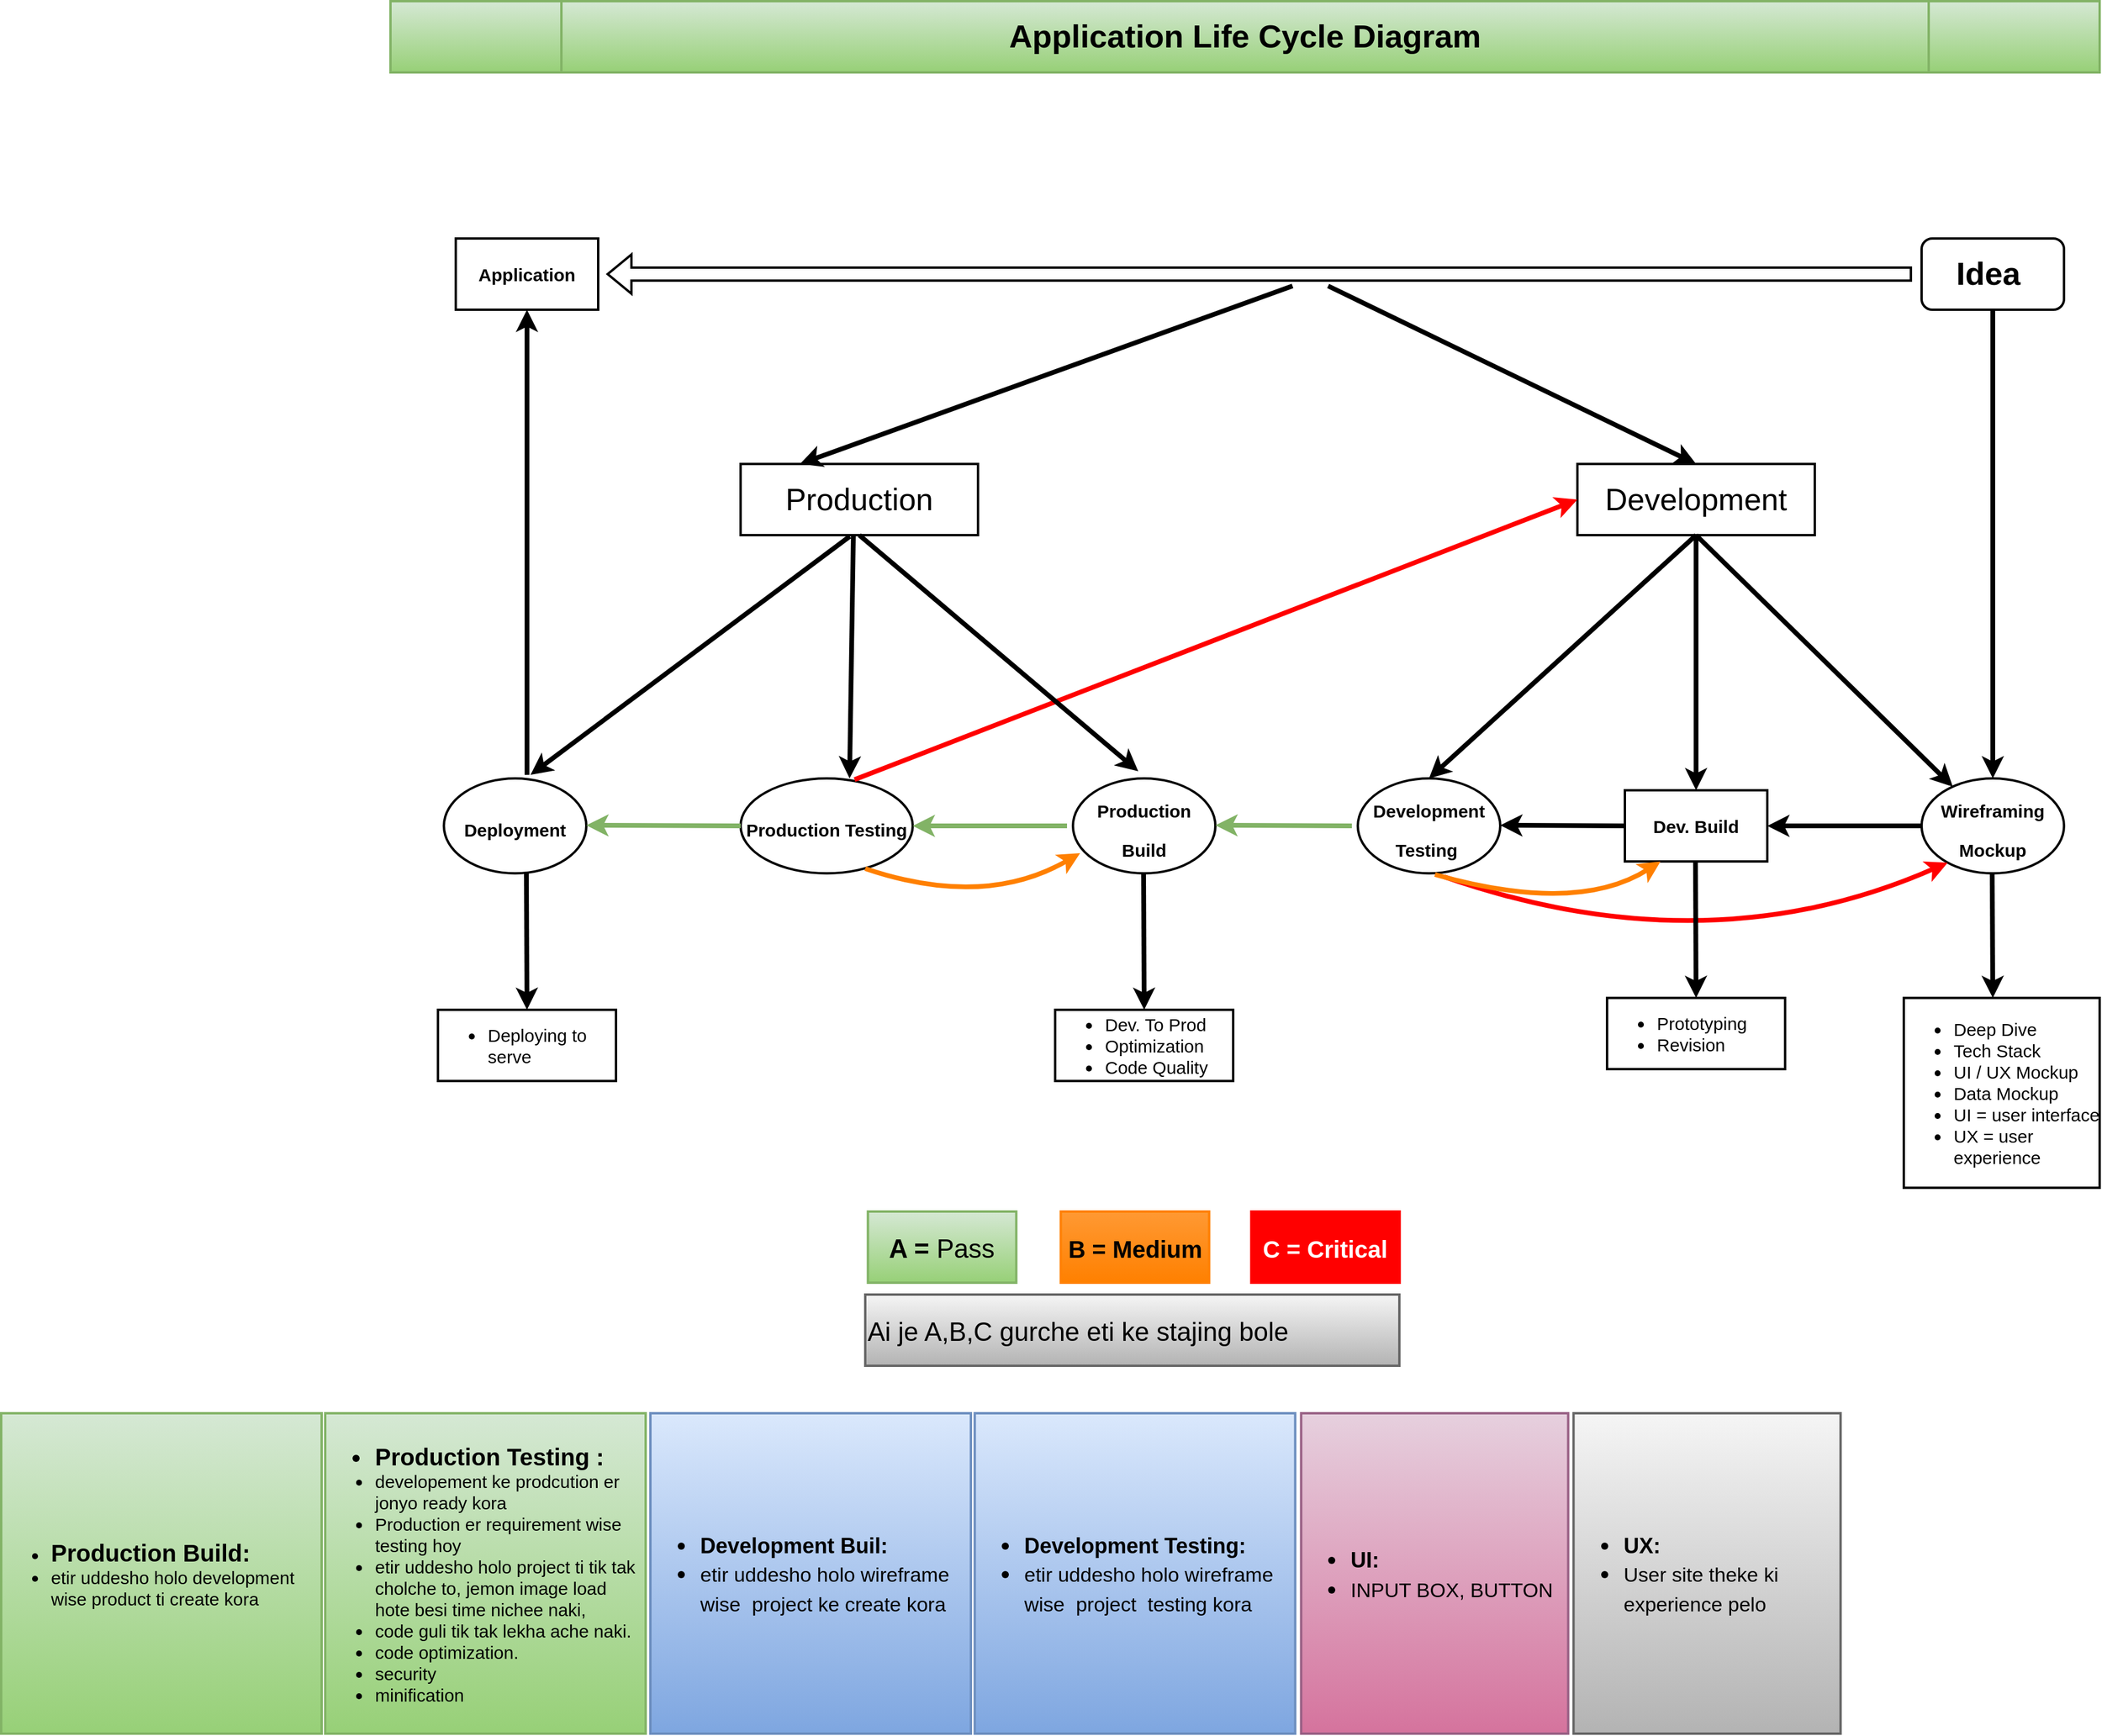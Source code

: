 <mxfile version="15.6.2" type="github" pages="3">
  <diagram id="QyyloWuUuczWYXhQfjAA" name="Page-3">
    <mxGraphModel dx="2634" dy="393" grid="1" gridSize="10" guides="1" tooltips="1" connect="1" arrows="1" fold="1" page="1" pageScale="1" pageWidth="850" pageHeight="1100" math="0" shadow="0">
      <root>
        <mxCell id="Z68wc-MWNhTlL6lFLuZK-0" />
        <mxCell id="Z68wc-MWNhTlL6lFLuZK-1" parent="Z68wc-MWNhTlL6lFLuZK-0" />
        <mxCell id="kr9_iDYJ5C5E8U4kxon4-0" value="&lt;font style=&quot;font-size: 27px&quot;&gt;&lt;b&gt;Application Life Cycle Diagram&lt;/b&gt;&lt;/font&gt;" style="shape=process;whiteSpace=wrap;html=1;backgroundOutline=1;fontSize=13;strokeWidth=2;align=center;fillColor=#d5e8d4;gradientColor=#97d077;strokeColor=#82b366;" vertex="1" parent="Z68wc-MWNhTlL6lFLuZK-1">
          <mxGeometry x="-600" y="20" width="1440" height="60" as="geometry" />
        </mxCell>
        <mxCell id="kr9_iDYJ5C5E8U4kxon4-1" value="&lt;font color=&quot;#000000&quot;&gt;&lt;b&gt;Idea&amp;nbsp;&lt;/b&gt;&lt;/font&gt;" style="rounded=1;whiteSpace=wrap;html=1;fontSize=27;fontColor=#FFFFFF;strokeWidth=2;align=center;" vertex="1" parent="Z68wc-MWNhTlL6lFLuZK-1">
          <mxGeometry x="690" y="220" width="120" height="60" as="geometry" />
        </mxCell>
        <mxCell id="kr9_iDYJ5C5E8U4kxon4-2" value="&lt;b&gt;&lt;font style=&quot;font-size: 15px&quot;&gt;Wireframing Mockup&lt;/font&gt;&lt;/b&gt;" style="ellipse;whiteSpace=wrap;html=1;fontSize=27;fontColor=#000000;strokeWidth=2;align=center;" vertex="1" parent="Z68wc-MWNhTlL6lFLuZK-1">
          <mxGeometry x="690" y="675" width="120" height="80" as="geometry" />
        </mxCell>
        <mxCell id="kr9_iDYJ5C5E8U4kxon4-3" value="&lt;b&gt;Dev. Build&lt;/b&gt;" style="rounded=0;whiteSpace=wrap;html=1;fontSize=15;fontColor=#000000;strokeWidth=2;align=center;" vertex="1" parent="Z68wc-MWNhTlL6lFLuZK-1">
          <mxGeometry x="440" y="685" width="120" height="60" as="geometry" />
        </mxCell>
        <mxCell id="kr9_iDYJ5C5E8U4kxon4-4" value="&lt;b&gt;&lt;font style=&quot;font-size: 15px&quot;&gt;Development&lt;br&gt;Testing&amp;nbsp;&lt;br&gt;&lt;/font&gt;&lt;/b&gt;" style="ellipse;whiteSpace=wrap;html=1;fontSize=27;fontColor=#000000;strokeWidth=2;align=center;" vertex="1" parent="Z68wc-MWNhTlL6lFLuZK-1">
          <mxGeometry x="215" y="675" width="120" height="80" as="geometry" />
        </mxCell>
        <mxCell id="kr9_iDYJ5C5E8U4kxon4-5" value="&lt;b&gt;&lt;font style=&quot;font-size: 15px&quot;&gt;Production Build&lt;/font&gt;&lt;/b&gt;" style="ellipse;whiteSpace=wrap;html=1;fontSize=27;fontColor=#000000;strokeWidth=2;align=center;" vertex="1" parent="Z68wc-MWNhTlL6lFLuZK-1">
          <mxGeometry x="-25" y="675" width="120" height="80" as="geometry" />
        </mxCell>
        <mxCell id="kr9_iDYJ5C5E8U4kxon4-6" value="&lt;b&gt;&lt;font style=&quot;font-size: 15px&quot;&gt;Production Testing&lt;/font&gt;&lt;/b&gt;" style="ellipse;whiteSpace=wrap;html=1;fontSize=27;fontColor=#000000;strokeWidth=2;align=center;" vertex="1" parent="Z68wc-MWNhTlL6lFLuZK-1">
          <mxGeometry x="-305" y="675" width="145" height="80" as="geometry" />
        </mxCell>
        <mxCell id="kr9_iDYJ5C5E8U4kxon4-7" value="&lt;b&gt;&lt;font style=&quot;font-size: 15px&quot;&gt;Deployment&lt;/font&gt;&lt;/b&gt;" style="ellipse;whiteSpace=wrap;html=1;fontSize=27;fontColor=#000000;strokeWidth=2;align=center;" vertex="1" parent="Z68wc-MWNhTlL6lFLuZK-1">
          <mxGeometry x="-555" y="675" width="120" height="80" as="geometry" />
        </mxCell>
        <mxCell id="kr9_iDYJ5C5E8U4kxon4-8" value="&lt;b&gt;Application&lt;/b&gt;" style="rounded=0;whiteSpace=wrap;html=1;fontSize=15;fontColor=#000000;strokeWidth=2;align=center;" vertex="1" parent="Z68wc-MWNhTlL6lFLuZK-1">
          <mxGeometry x="-545" y="220" width="120" height="60" as="geometry" />
        </mxCell>
        <mxCell id="kr9_iDYJ5C5E8U4kxon4-10" value="" style="shape=flexArrow;endArrow=classic;html=1;rounded=0;fontSize=15;fontColor=#000000;strokeWidth=2;" edge="1" parent="Z68wc-MWNhTlL6lFLuZK-1">
          <mxGeometry width="50" height="50" relative="1" as="geometry">
            <mxPoint x="682" y="250" as="sourcePoint" />
            <mxPoint x="-418" y="250" as="targetPoint" />
          </mxGeometry>
        </mxCell>
        <mxCell id="kr9_iDYJ5C5E8U4kxon4-11" value="" style="endArrow=classic;html=1;rounded=0;fontSize=16;fontColor=#000000;strokeWidth=4;exitX=0.5;exitY=1;exitDx=0;exitDy=0;entryX=0.5;entryY=0;entryDx=0;entryDy=0;" edge="1" parent="Z68wc-MWNhTlL6lFLuZK-1" source="kr9_iDYJ5C5E8U4kxon4-1" target="kr9_iDYJ5C5E8U4kxon4-2">
          <mxGeometry width="50" height="50" relative="1" as="geometry">
            <mxPoint x="740" y="480" as="sourcePoint" />
            <mxPoint x="750" y="660" as="targetPoint" />
          </mxGeometry>
        </mxCell>
        <mxCell id="kr9_iDYJ5C5E8U4kxon4-12" value="" style="endArrow=classic;html=1;rounded=0;fontSize=16;fontColor=#000000;strokeWidth=4;entryX=1;entryY=0.5;entryDx=0;entryDy=0;exitX=0;exitY=0.5;exitDx=0;exitDy=0;" edge="1" parent="Z68wc-MWNhTlL6lFLuZK-1" source="kr9_iDYJ5C5E8U4kxon4-2" target="kr9_iDYJ5C5E8U4kxon4-3">
          <mxGeometry width="50" height="50" relative="1" as="geometry">
            <mxPoint x="650" y="755" as="sourcePoint" />
            <mxPoint x="650" y="885" as="targetPoint" />
          </mxGeometry>
        </mxCell>
        <mxCell id="kr9_iDYJ5C5E8U4kxon4-13" value="" style="endArrow=classic;html=1;rounded=0;fontSize=16;fontColor=#000000;strokeWidth=4;entryX=1;entryY=0.5;entryDx=0;entryDy=0;" edge="1" parent="Z68wc-MWNhTlL6lFLuZK-1">
          <mxGeometry width="50" height="50" relative="1" as="geometry">
            <mxPoint x="440" y="715" as="sourcePoint" />
            <mxPoint x="335" y="714.5" as="targetPoint" />
          </mxGeometry>
        </mxCell>
        <mxCell id="kr9_iDYJ5C5E8U4kxon4-14" value="" style="endArrow=classic;html=1;rounded=0;fontSize=16;fontColor=#000000;strokeWidth=4;entryX=1;entryY=0.5;entryDx=0;entryDy=0;fillColor=#d5e8d4;gradientColor=#97d077;strokeColor=#82b366;" edge="1" parent="Z68wc-MWNhTlL6lFLuZK-1">
          <mxGeometry width="50" height="50" relative="1" as="geometry">
            <mxPoint x="210" y="715" as="sourcePoint" />
            <mxPoint x="95" y="714.5" as="targetPoint" />
          </mxGeometry>
        </mxCell>
        <mxCell id="kr9_iDYJ5C5E8U4kxon4-17" value="" style="endArrow=classic;html=1;rounded=0;fontSize=16;fontColor=#000000;strokeWidth=4;entryX=0.5;entryY=1;entryDx=0;entryDy=0;" edge="1" parent="Z68wc-MWNhTlL6lFLuZK-1" target="kr9_iDYJ5C5E8U4kxon4-8">
          <mxGeometry width="50" height="50" relative="1" as="geometry">
            <mxPoint x="-485" y="672" as="sourcePoint" />
            <mxPoint x="-440" y="510" as="targetPoint" />
          </mxGeometry>
        </mxCell>
        <mxCell id="kr9_iDYJ5C5E8U4kxon4-18" value="Development" style="rounded=0;whiteSpace=wrap;html=1;fontSize=26;fontColor=#000000;strokeWidth=2;align=center;" vertex="1" parent="Z68wc-MWNhTlL6lFLuZK-1">
          <mxGeometry x="400" y="410" width="200" height="60" as="geometry" />
        </mxCell>
        <mxCell id="kr9_iDYJ5C5E8U4kxon4-19" value="" style="endArrow=classic;html=1;rounded=0;fontSize=16;fontColor=#000000;strokeWidth=4;entryX=0.5;entryY=0;entryDx=0;entryDy=0;exitX=0.5;exitY=1;exitDx=0;exitDy=0;" edge="1" parent="Z68wc-MWNhTlL6lFLuZK-1" source="kr9_iDYJ5C5E8U4kxon4-18" target="kr9_iDYJ5C5E8U4kxon4-3">
          <mxGeometry width="50" height="50" relative="1" as="geometry">
            <mxPoint x="600" y="550" as="sourcePoint" />
            <mxPoint x="470" y="550" as="targetPoint" />
          </mxGeometry>
        </mxCell>
        <mxCell id="kr9_iDYJ5C5E8U4kxon4-20" value="" style="endArrow=classic;html=1;rounded=0;fontSize=16;fontColor=#000000;strokeWidth=4;entryX=0.5;entryY=0;entryDx=0;entryDy=0;" edge="1" parent="Z68wc-MWNhTlL6lFLuZK-1" target="kr9_iDYJ5C5E8U4kxon4-4">
          <mxGeometry width="50" height="50" relative="1" as="geometry">
            <mxPoint x="500" y="470" as="sourcePoint" />
            <mxPoint x="400" y="685" as="targetPoint" />
          </mxGeometry>
        </mxCell>
        <mxCell id="kr9_iDYJ5C5E8U4kxon4-21" value="" style="endArrow=classic;html=1;rounded=0;fontSize=16;fontColor=#000000;strokeWidth=4;exitX=0.5;exitY=1;exitDx=0;exitDy=0;" edge="1" parent="Z68wc-MWNhTlL6lFLuZK-1" source="kr9_iDYJ5C5E8U4kxon4-18" target="kr9_iDYJ5C5E8U4kxon4-2">
          <mxGeometry width="50" height="50" relative="1" as="geometry">
            <mxPoint x="600" y="470" as="sourcePoint" />
            <mxPoint x="600" y="685" as="targetPoint" />
          </mxGeometry>
        </mxCell>
        <mxCell id="kr9_iDYJ5C5E8U4kxon4-22" value="" style="endArrow=classic;html=1;rounded=0;fontSize=16;fontColor=#000000;strokeWidth=4;exitX=0.5;exitY=1;exitDx=0;exitDy=0;entryX=0.5;entryY=0;entryDx=0;entryDy=0;" edge="1" parent="Z68wc-MWNhTlL6lFLuZK-1" target="kr9_iDYJ5C5E8U4kxon4-18">
          <mxGeometry width="50" height="50" relative="1" as="geometry">
            <mxPoint x="190" y="260" as="sourcePoint" />
            <mxPoint x="317.326" y="467.966" as="targetPoint" />
          </mxGeometry>
        </mxCell>
        <mxCell id="kr9_iDYJ5C5E8U4kxon4-23" value="" style="curved=1;endArrow=classic;html=1;rounded=0;fontSize=26;fontColor=#000000;strokeWidth=4;entryX=0.183;entryY=0.95;entryDx=0;entryDy=0;entryPerimeter=0;exitX=0.608;exitY=1.038;exitDx=0;exitDy=0;fillColor=#f8cecc;gradientColor=#ea6b66;strokeColor=#FF0000;exitPerimeter=0;" edge="1" parent="Z68wc-MWNhTlL6lFLuZK-1" source="kr9_iDYJ5C5E8U4kxon4-4">
          <mxGeometry width="50" height="50" relative="1" as="geometry">
            <mxPoint x="275" y="750" as="sourcePoint" />
            <mxPoint x="711.96" y="746" as="targetPoint" />
            <Array as="points">
              <mxPoint x="510" y="835" />
            </Array>
          </mxGeometry>
        </mxCell>
        <mxCell id="kr9_iDYJ5C5E8U4kxon4-24" value="" style="endArrow=classic;html=1;rounded=0;fontSize=16;fontColor=#000000;strokeWidth=4;exitX=0.5;exitY=1;exitDx=0;exitDy=0;" edge="1" parent="Z68wc-MWNhTlL6lFLuZK-1">
          <mxGeometry width="50" height="50" relative="1" as="geometry">
            <mxPoint x="499.5" y="745" as="sourcePoint" />
            <mxPoint x="500" y="860" as="targetPoint" />
          </mxGeometry>
        </mxCell>
        <mxCell id="kr9_iDYJ5C5E8U4kxon4-25" value="&lt;ul&gt;&lt;li&gt;Prototyping&lt;/li&gt;&lt;li&gt;Revision&lt;/li&gt;&lt;/ul&gt;" style="rounded=0;whiteSpace=wrap;html=1;fontSize=15;fontColor=#000000;strokeWidth=2;align=left;" vertex="1" parent="Z68wc-MWNhTlL6lFLuZK-1">
          <mxGeometry x="425" y="860" width="150" height="60" as="geometry" />
        </mxCell>
        <mxCell id="kr9_iDYJ5C5E8U4kxon4-27" value="" style="curved=1;endArrow=classic;html=1;rounded=0;fontSize=26;fontColor=#000000;strokeWidth=4;entryX=0.25;entryY=1;entryDx=0;entryDy=0;strokeColor=#FF8000;" edge="1" parent="Z68wc-MWNhTlL6lFLuZK-1" target="kr9_iDYJ5C5E8U4kxon4-3">
          <mxGeometry width="50" height="50" relative="1" as="geometry">
            <mxPoint x="280" y="756" as="sourcePoint" />
            <mxPoint x="490" y="750" as="targetPoint" />
            <Array as="points">
              <mxPoint x="400" y="790" />
            </Array>
          </mxGeometry>
        </mxCell>
        <mxCell id="kr9_iDYJ5C5E8U4kxon4-28" value="&lt;font style=&quot;font-size: 22px&quot;&gt;&lt;b&gt;A = &lt;/b&gt;Pass&lt;/font&gt;" style="rounded=0;whiteSpace=wrap;html=1;fontSize=26;strokeWidth=2;align=center;fillColor=#d5e8d4;gradientColor=#97d077;strokeColor=#82b366;" vertex="1" parent="Z68wc-MWNhTlL6lFLuZK-1">
          <mxGeometry x="-197.75" y="1040" width="125" height="60" as="geometry" />
        </mxCell>
        <mxCell id="kr9_iDYJ5C5E8U4kxon4-29" value="&lt;font size=&quot;1&quot;&gt;&lt;b style=&quot;font-size: 20px&quot;&gt;B = Medium&lt;/b&gt;&lt;/font&gt;" style="rounded=0;whiteSpace=wrap;html=1;fontSize=26;strokeWidth=2;align=center;fillColor=#FF9933;strokeColor=#FF8000;gradientColor=#FF8000;" vertex="1" parent="Z68wc-MWNhTlL6lFLuZK-1">
          <mxGeometry x="-35.25" y="1040" width="125" height="60" as="geometry" />
        </mxCell>
        <mxCell id="kr9_iDYJ5C5E8U4kxon4-31" value="&lt;font size=&quot;1&quot; color=&quot;#ffffff&quot;&gt;&lt;b style=&quot;font-size: 20px&quot;&gt;C = Critical&lt;/b&gt;&lt;/font&gt;" style="rounded=0;whiteSpace=wrap;html=1;fontSize=26;strokeWidth=2;align=center;fillColor=#FF0000;strokeColor=#FF0000;gradientColor=#FF0000;" vertex="1" parent="Z68wc-MWNhTlL6lFLuZK-1">
          <mxGeometry x="125.25" y="1040" width="125" height="60" as="geometry" />
        </mxCell>
        <mxCell id="kr9_iDYJ5C5E8U4kxon4-32" value="" style="endArrow=classic;html=1;rounded=0;fontSize=16;fontColor=#000000;strokeWidth=4;exitX=0.5;exitY=1;exitDx=0;exitDy=0;" edge="1" parent="Z68wc-MWNhTlL6lFLuZK-1">
          <mxGeometry width="50" height="50" relative="1" as="geometry">
            <mxPoint x="34.5" y="755" as="sourcePoint" />
            <mxPoint x="35" y="870" as="targetPoint" />
          </mxGeometry>
        </mxCell>
        <mxCell id="kr9_iDYJ5C5E8U4kxon4-33" value="&lt;ul&gt;&lt;li&gt;Dev. To Prod&lt;/li&gt;&lt;li&gt;Optimization&lt;/li&gt;&lt;li&gt;Code Quality&lt;/li&gt;&lt;/ul&gt;" style="rounded=0;whiteSpace=wrap;html=1;fontSize=15;fontColor=#000000;strokeWidth=2;align=left;" vertex="1" parent="Z68wc-MWNhTlL6lFLuZK-1">
          <mxGeometry x="-40" y="870" width="150" height="60" as="geometry" />
        </mxCell>
        <mxCell id="kr9_iDYJ5C5E8U4kxon4-34" value="" style="endArrow=classic;html=1;rounded=0;fontSize=16;fontColor=#000000;strokeWidth=4;fillColor=#d5e8d4;gradientColor=#97d077;strokeColor=#82b366;" edge="1" parent="Z68wc-MWNhTlL6lFLuZK-1">
          <mxGeometry width="50" height="50" relative="1" as="geometry">
            <mxPoint x="-30" y="715" as="sourcePoint" />
            <mxPoint x="-160" y="715" as="targetPoint" />
          </mxGeometry>
        </mxCell>
        <mxCell id="kr9_iDYJ5C5E8U4kxon4-35" value="" style="endArrow=classic;html=1;rounded=0;fontSize=20;fontColor=#FFFFFF;strokeColor=#FF0000;strokeWidth=4;entryX=0;entryY=0.5;entryDx=0;entryDy=0;exitX=0.662;exitY=0.013;exitDx=0;exitDy=0;exitPerimeter=0;" edge="1" parent="Z68wc-MWNhTlL6lFLuZK-1" source="kr9_iDYJ5C5E8U4kxon4-6" target="kr9_iDYJ5C5E8U4kxon4-18">
          <mxGeometry width="50" height="50" relative="1" as="geometry">
            <mxPoint x="-210" y="670" as="sourcePoint" />
            <mxPoint x="-170" y="625" as="targetPoint" />
          </mxGeometry>
        </mxCell>
        <mxCell id="kr9_iDYJ5C5E8U4kxon4-36" value="" style="curved=1;endArrow=classic;html=1;rounded=0;fontSize=26;fontColor=#000000;strokeWidth=4;entryX=0.05;entryY=0.788;entryDx=0;entryDy=0;strokeColor=#FF8000;entryPerimeter=0;" edge="1" parent="Z68wc-MWNhTlL6lFLuZK-1" target="kr9_iDYJ5C5E8U4kxon4-5">
          <mxGeometry width="50" height="50" relative="1" as="geometry">
            <mxPoint x="-200" y="751" as="sourcePoint" />
            <mxPoint x="-30" y="740" as="targetPoint" />
            <Array as="points">
              <mxPoint x="-100" y="785" />
            </Array>
          </mxGeometry>
        </mxCell>
        <mxCell id="kr9_iDYJ5C5E8U4kxon4-37" value="&lt;ul&gt;&lt;li&gt;Deep Dive&lt;/li&gt;&lt;li&gt;Tech Stack&lt;/li&gt;&lt;li&gt;UI / UX Mockup&lt;/li&gt;&lt;li&gt;Data Mockup&lt;/li&gt;&lt;li&gt;UI = user interface&lt;/li&gt;&lt;li&gt;UX = user experience&lt;/li&gt;&lt;/ul&gt;" style="rounded=0;whiteSpace=wrap;html=1;fontSize=15;fontColor=#000000;strokeWidth=2;align=left;" vertex="1" parent="Z68wc-MWNhTlL6lFLuZK-1">
          <mxGeometry x="675" y="860" width="165" height="160" as="geometry" />
        </mxCell>
        <mxCell id="kr9_iDYJ5C5E8U4kxon4-38" value="" style="endArrow=classic;html=1;rounded=0;fontSize=16;fontColor=#000000;strokeWidth=4;exitX=0.5;exitY=1;exitDx=0;exitDy=0;" edge="1" parent="Z68wc-MWNhTlL6lFLuZK-1">
          <mxGeometry width="50" height="50" relative="1" as="geometry">
            <mxPoint x="749.5" y="755" as="sourcePoint" />
            <mxPoint x="750" y="860" as="targetPoint" />
          </mxGeometry>
        </mxCell>
        <mxCell id="kr9_iDYJ5C5E8U4kxon4-39" value="&lt;ul&gt;&lt;li&gt;&lt;font size=&quot;1&quot;&gt;&lt;b style=&quot;font-size: 18px&quot;&gt;Development Testing:&amp;nbsp;&lt;/b&gt;&lt;/font&gt;&lt;/li&gt;&lt;li&gt;&lt;font style=&quot;font-size: 17px&quot;&gt;etir uddesho holo wireframe wise&amp;nbsp; project&amp;nbsp; testing kora&lt;/font&gt;&lt;/li&gt;&lt;/ul&gt;" style="rounded=0;whiteSpace=wrap;html=1;fontSize=20;strokeWidth=2;align=left;fillColor=#dae8fc;gradientColor=#7ea6e0;strokeColor=#6c8ebf;" vertex="1" parent="Z68wc-MWNhTlL6lFLuZK-1">
          <mxGeometry x="-107.75" y="1210" width="270" height="270" as="geometry" />
        </mxCell>
        <mxCell id="kr9_iDYJ5C5E8U4kxon4-40" value="Production" style="rounded=0;whiteSpace=wrap;html=1;fontSize=26;fontColor=#000000;strokeWidth=2;align=center;" vertex="1" parent="Z68wc-MWNhTlL6lFLuZK-1">
          <mxGeometry x="-305" y="410" width="200" height="60" as="geometry" />
        </mxCell>
        <mxCell id="kr9_iDYJ5C5E8U4kxon4-41" value="&lt;ul&gt;&lt;li&gt;&lt;b&gt;&lt;font style=&quot;font-size: 20px&quot;&gt;Production Testing :&lt;/font&gt;&lt;/b&gt;&lt;/li&gt;&lt;li style=&quot;font-size: 15px&quot;&gt;developement ke prodcution er jonyo ready kora&lt;/li&gt;&lt;li style=&quot;font-size: 15px&quot;&gt;Production er requirement wise testing hoy&lt;/li&gt;&lt;li style=&quot;font-size: 15px&quot;&gt;&lt;font style=&quot;font-size: 15px&quot;&gt;etir uddesho holo project ti tik tak cholche to, jemon image load hote besi time nichee naki,&amp;nbsp;&lt;/font&gt;&lt;/li&gt;&lt;li style=&quot;font-size: 15px&quot;&gt;&lt;font style=&quot;font-size: 15px&quot;&gt;code guli tik tak lekha ache naki.&lt;/font&gt;&lt;/li&gt;&lt;li style=&quot;font-size: 15px&quot;&gt;&lt;font style=&quot;font-size: 15px&quot;&gt;code optimization.&lt;/font&gt;&lt;/li&gt;&lt;li style=&quot;font-size: 15px&quot;&gt;&lt;font style=&quot;font-size: 15px&quot;&gt;security&lt;/font&gt;&lt;/li&gt;&lt;li style=&quot;font-size: 15px&quot;&gt;&lt;font style=&quot;font-size: 15px&quot;&gt;minification&lt;/font&gt;&lt;/li&gt;&lt;/ul&gt;" style="rounded=0;whiteSpace=wrap;html=1;fontSize=20;strokeWidth=2;align=left;fillColor=#d5e8d4;gradientColor=#97d077;strokeColor=#82b366;" vertex="1" parent="Z68wc-MWNhTlL6lFLuZK-1">
          <mxGeometry x="-655" y="1210" width="270" height="270" as="geometry" />
        </mxCell>
        <mxCell id="kr9_iDYJ5C5E8U4kxon4-42" value="" style="endArrow=classic;html=1;rounded=0;fontSize=16;fontColor=#000000;strokeWidth=4;entryX=1;entryY=0.5;entryDx=0;entryDy=0;fillColor=#d5e8d4;gradientColor=#97d077;strokeColor=#82b366;exitX=0;exitY=0.5;exitDx=0;exitDy=0;" edge="1" parent="Z68wc-MWNhTlL6lFLuZK-1" source="kr9_iDYJ5C5E8U4kxon4-6">
          <mxGeometry width="50" height="50" relative="1" as="geometry">
            <mxPoint x="-310" y="715" as="sourcePoint" />
            <mxPoint x="-435" y="714.5" as="targetPoint" />
          </mxGeometry>
        </mxCell>
        <mxCell id="kr9_iDYJ5C5E8U4kxon4-44" value="&lt;ul&gt;&lt;li&gt;&lt;font size=&quot;1&quot;&gt;&lt;b style=&quot;font-size: 18px&quot;&gt;UI:&amp;nbsp;&lt;/b&gt;&lt;/font&gt;&lt;/li&gt;&lt;li&gt;&lt;font style=&quot;font-size: 17px&quot;&gt;INPUT BOX, BUTTON&lt;/font&gt;&lt;/li&gt;&lt;/ul&gt;" style="rounded=0;whiteSpace=wrap;html=1;fontSize=20;strokeWidth=2;align=left;fillColor=#e6d0de;gradientColor=#d5739d;strokeColor=#996185;" vertex="1" parent="Z68wc-MWNhTlL6lFLuZK-1">
          <mxGeometry x="167.25" y="1210" width="225" height="270" as="geometry" />
        </mxCell>
        <mxCell id="kr9_iDYJ5C5E8U4kxon4-45" value="&lt;ul&gt;&lt;li&gt;&lt;font size=&quot;1&quot;&gt;&lt;b style=&quot;font-size: 18px&quot;&gt;UX:&amp;nbsp;&lt;/b&gt;&lt;/font&gt;&lt;/li&gt;&lt;li&gt;&lt;font style=&quot;font-size: 17px&quot;&gt;User site theke ki experience pelo&lt;/font&gt;&lt;/li&gt;&lt;/ul&gt;" style="rounded=0;whiteSpace=wrap;html=1;fontSize=20;strokeWidth=2;align=left;fillColor=#f5f5f5;gradientColor=#b3b3b3;strokeColor=#666666;" vertex="1" parent="Z68wc-MWNhTlL6lFLuZK-1">
          <mxGeometry x="396.75" y="1210" width="225" height="270" as="geometry" />
        </mxCell>
        <mxCell id="kr9_iDYJ5C5E8U4kxon4-46" value="" style="endArrow=classic;html=1;rounded=0;fontSize=16;fontColor=#000000;strokeWidth=4;entryX=0.25;entryY=0;entryDx=0;entryDy=0;" edge="1" parent="Z68wc-MWNhTlL6lFLuZK-1" target="kr9_iDYJ5C5E8U4kxon4-40">
          <mxGeometry width="50" height="50" relative="1" as="geometry">
            <mxPoint x="160" y="260" as="sourcePoint" />
            <mxPoint x="170" y="440" as="targetPoint" />
          </mxGeometry>
        </mxCell>
        <mxCell id="kr9_iDYJ5C5E8U4kxon4-47" value="" style="endArrow=classic;html=1;rounded=0;fontSize=16;fontColor=#000000;strokeWidth=4;entryX=0.608;entryY=-0.037;entryDx=0;entryDy=0;exitX=0.46;exitY=1.017;exitDx=0;exitDy=0;entryPerimeter=0;exitPerimeter=0;" edge="1" parent="Z68wc-MWNhTlL6lFLuZK-1" source="kr9_iDYJ5C5E8U4kxon4-40" target="kr9_iDYJ5C5E8U4kxon4-7">
          <mxGeometry width="50" height="50" relative="1" as="geometry">
            <mxPoint x="-285" y="470" as="sourcePoint" />
            <mxPoint x="-410" y="675" as="targetPoint" />
          </mxGeometry>
        </mxCell>
        <mxCell id="kr9_iDYJ5C5E8U4kxon4-48" value="" style="endArrow=classic;html=1;rounded=0;fontSize=16;fontColor=#000000;strokeWidth=4;exitX=0.5;exitY=1;exitDx=0;exitDy=0;" edge="1" parent="Z68wc-MWNhTlL6lFLuZK-1" source="kr9_iDYJ5C5E8U4kxon4-40">
          <mxGeometry width="50" height="50" relative="1" as="geometry">
            <mxPoint x="-88.96" y="470" as="sourcePoint" />
            <mxPoint x="30" y="669" as="targetPoint" />
          </mxGeometry>
        </mxCell>
        <mxCell id="kr9_iDYJ5C5E8U4kxon4-49" value="" style="endArrow=classic;html=1;rounded=0;fontSize=16;fontColor=#000000;strokeWidth=4;exitX=0.5;exitY=1;exitDx=0;exitDy=0;entryX=0.633;entryY=0;entryDx=0;entryDy=0;entryPerimeter=0;" edge="1" parent="Z68wc-MWNhTlL6lFLuZK-1" target="kr9_iDYJ5C5E8U4kxon4-6">
          <mxGeometry width="50" height="50" relative="1" as="geometry">
            <mxPoint x="-210" y="470" as="sourcePoint" />
            <mxPoint x="-230" y="670" as="targetPoint" />
          </mxGeometry>
        </mxCell>
        <mxCell id="kr9_iDYJ5C5E8U4kxon4-50" value="" style="endArrow=classic;html=1;rounded=0;fontSize=16;fontColor=#000000;strokeWidth=4;exitX=0.5;exitY=1;exitDx=0;exitDy=0;" edge="1" parent="Z68wc-MWNhTlL6lFLuZK-1">
          <mxGeometry width="50" height="50" relative="1" as="geometry">
            <mxPoint x="-485.5" y="755" as="sourcePoint" />
            <mxPoint x="-485" y="870" as="targetPoint" />
          </mxGeometry>
        </mxCell>
        <mxCell id="kr9_iDYJ5C5E8U4kxon4-51" value="&lt;ul&gt;&lt;li&gt;Deploying to serve&lt;br&gt;&lt;/li&gt;&lt;/ul&gt;" style="rounded=0;whiteSpace=wrap;html=1;fontSize=15;fontColor=#000000;strokeWidth=2;align=left;" vertex="1" parent="Z68wc-MWNhTlL6lFLuZK-1">
          <mxGeometry x="-560" y="870" width="150" height="60" as="geometry" />
        </mxCell>
        <mxCell id="kr9_iDYJ5C5E8U4kxon4-52" value="&lt;font style=&quot;font-size: 22px&quot;&gt;Ai je A,B,C gurche eti ke stajing bole&lt;/font&gt;" style="rounded=0;whiteSpace=wrap;html=1;fontSize=26;strokeColor=#666666;strokeWidth=2;fillColor=#f5f5f5;gradientColor=#b3b3b3;align=left;" vertex="1" parent="Z68wc-MWNhTlL6lFLuZK-1">
          <mxGeometry x="-200" y="1110" width="450" height="60" as="geometry" />
        </mxCell>
        <mxCell id="kr9_iDYJ5C5E8U4kxon4-53" value="&lt;ul&gt;&lt;li&gt;&lt;font size=&quot;1&quot;&gt;&lt;b style=&quot;font-size: 18px&quot;&gt;Development Buil:&amp;nbsp;&lt;/b&gt;&lt;/font&gt;&lt;/li&gt;&lt;li&gt;&lt;font style=&quot;font-size: 17px&quot;&gt;etir uddesho holo wireframe wise&amp;nbsp; project ke create kora&amp;nbsp;&lt;/font&gt;&lt;/li&gt;&lt;/ul&gt;" style="rounded=0;whiteSpace=wrap;html=1;fontSize=20;strokeWidth=2;align=left;fillColor=#dae8fc;gradientColor=#7ea6e0;strokeColor=#6c8ebf;" vertex="1" parent="Z68wc-MWNhTlL6lFLuZK-1">
          <mxGeometry x="-381" y="1210" width="270" height="270" as="geometry" />
        </mxCell>
        <mxCell id="kr9_iDYJ5C5E8U4kxon4-54" value="&lt;ul style=&quot;font-size: 15px&quot;&gt;&lt;li&gt;&lt;b&gt;&lt;font style=&quot;font-size: 20px&quot;&gt;Production Build:&lt;/font&gt;&lt;/b&gt;&lt;/li&gt;&lt;li&gt;etir uddesho holo development wise product ti create kora&lt;/li&gt;&lt;/ul&gt;" style="rounded=0;whiteSpace=wrap;html=1;fontSize=20;strokeWidth=2;align=left;fillColor=#d5e8d4;gradientColor=#97d077;strokeColor=#82b366;" vertex="1" parent="Z68wc-MWNhTlL6lFLuZK-1">
          <mxGeometry x="-928" y="1210" width="270" height="270" as="geometry" />
        </mxCell>
      </root>
    </mxGraphModel>
  </diagram>
  <diagram id="wUXuVK7lzeDzBUgEKoNh" name="Page-2">
    <mxGraphModel dx="934" dy="393" grid="1" gridSize="10" guides="1" tooltips="1" connect="1" arrows="1" fold="1" page="1" pageScale="1" pageWidth="850" pageHeight="1100" math="0" shadow="0">
      <root>
        <mxCell id="37hczFDKBGqgZMmw7hRU-0" />
        <mxCell id="37hczFDKBGqgZMmw7hRU-1" parent="37hczFDKBGqgZMmw7hRU-0" />
        <mxCell id="23XzPQEsiqmdK9bYlkSw-0" value="&lt;b&gt;A Part of Consume able any Product , Our Target is find out the data consume able to create a Ecommerce&amp;nbsp;Application&lt;/b&gt;" style="shape=process;whiteSpace=wrap;html=1;backgroundOutline=1;fontSize=17;strokeWidth=2;fillColor=#b0e3e6;strokeColor=#0e8088;" vertex="1" parent="37hczFDKBGqgZMmw7hRU-1">
          <mxGeometry x="10" y="10" width="1230" height="60" as="geometry" />
        </mxCell>
        <mxCell id="23XzPQEsiqmdK9bYlkSw-1" value="" style="verticalAlign=top;verticalLabelPosition=bottom;labelPosition=center;align=center;html=1;outlineConnect=0;fillColor=#fad7ac;strokeColor=#b46504;gradientDirection=north;strokeWidth=2;shape=mxgraph.networks.pc;fontSize=17;" vertex="1" parent="37hczFDKBGqgZMmw7hRU-1">
          <mxGeometry x="250" y="342" width="100" height="70" as="geometry" />
        </mxCell>
        <mxCell id="23XzPQEsiqmdK9bYlkSw-2" value="" style="verticalAlign=top;verticalLabelPosition=bottom;labelPosition=center;align=center;html=1;outlineConnect=0;fillColor=#b1ddf0;strokeColor=#10739e;gradientDirection=north;strokeWidth=2;shape=mxgraph.networks.pc;fontSize=17;" vertex="1" parent="37hczFDKBGqgZMmw7hRU-1">
          <mxGeometry x="520" y="342" width="100" height="70" as="geometry" />
        </mxCell>
        <mxCell id="23XzPQEsiqmdK9bYlkSw-3" value="" style="verticalLabelPosition=bottom;verticalAlign=top;html=1;shadow=0;dashed=0;strokeWidth=1;shape=mxgraph.android.phone2;strokeColor=#0e8088;fontSize=17;fillColor=#b0e3e6;" vertex="1" parent="37hczFDKBGqgZMmw7hRU-1">
          <mxGeometry x="250" y="521" width="90" height="140" as="geometry" />
        </mxCell>
        <mxCell id="23XzPQEsiqmdK9bYlkSw-4" value="" style="verticalLabelPosition=bottom;verticalAlign=top;html=1;shadow=0;dashed=0;strokeWidth=1;shape=mxgraph.android.phone2;strokeColor=#ae4132;fontSize=17;fillColor=#fad9d5;" vertex="1" parent="37hczFDKBGqgZMmw7hRU-1">
          <mxGeometry x="530" y="521" width="90" height="140" as="geometry" />
        </mxCell>
        <mxCell id="23XzPQEsiqmdK9bYlkSw-5" value="" style="verticalLabelPosition=bottom;verticalAlign=top;html=1;shadow=0;dashed=0;strokeWidth=1;shape=mxgraph.android.phone2;strokeColor=#56517e;fontSize=17;fillColor=#d0cee2;" vertex="1" parent="37hczFDKBGqgZMmw7hRU-1">
          <mxGeometry x="390" y="643" width="90" height="140" as="geometry" />
        </mxCell>
        <mxCell id="23XzPQEsiqmdK9bYlkSw-6" value="&lt;font style=&quot;font-size: 13px&quot;&gt;&lt;b&gt;Desktop Application&lt;/b&gt;&lt;/font&gt;" style="whiteSpace=wrap;html=1;fontSize=17;strokeWidth=2;strokeColor=none;" vertex="1" parent="37hczFDKBGqgZMmw7hRU-1">
          <mxGeometry x="240" y="270" width="140" height="60" as="geometry" />
        </mxCell>
        <mxCell id="23XzPQEsiqmdK9bYlkSw-7" value="&lt;font style=&quot;font-size: 13px&quot;&gt;&lt;b&gt;Web Application&lt;/b&gt;&lt;/font&gt;" style="whiteSpace=wrap;html=1;fontSize=17;strokeWidth=2;strokeColor=none;" vertex="1" parent="37hczFDKBGqgZMmw7hRU-1">
          <mxGeometry x="505" y="270" width="140" height="60" as="geometry" />
        </mxCell>
        <mxCell id="23XzPQEsiqmdK9bYlkSw-8" value="&lt;font style=&quot;font-size: 13px&quot;&gt;&lt;b&gt;Android Application&lt;/b&gt;&lt;/font&gt;" style="whiteSpace=wrap;html=1;fontSize=17;strokeWidth=2;strokeColor=none;" vertex="1" parent="37hczFDKBGqgZMmw7hRU-1">
          <mxGeometry x="230" y="440" width="140" height="60" as="geometry" />
        </mxCell>
        <mxCell id="23XzPQEsiqmdK9bYlkSw-9" value="&lt;font style=&quot;font-size: 13px&quot;&gt;&lt;b&gt;IOS Application&lt;/b&gt;&lt;/font&gt;" style="whiteSpace=wrap;html=1;fontSize=17;strokeWidth=2;strokeColor=none;" vertex="1" parent="37hczFDKBGqgZMmw7hRU-1">
          <mxGeometry x="510" y="440" width="140" height="60" as="geometry" />
        </mxCell>
        <mxCell id="23XzPQEsiqmdK9bYlkSw-10" value="&lt;span style=&quot;font-size: 13px&quot;&gt;&lt;b&gt;Mobile Browser Means Responsive&lt;/b&gt;&lt;/span&gt;" style="whiteSpace=wrap;html=1;fontSize=17;strokeWidth=2;strokeColor=none;" vertex="1" parent="37hczFDKBGqgZMmw7hRU-1">
          <mxGeometry x="370" y="560" width="140" height="60" as="geometry" />
        </mxCell>
        <mxCell id="23XzPQEsiqmdK9bYlkSw-13" style="edgeStyle=orthogonalEdgeStyle;rounded=0;orthogonalLoop=1;jettySize=auto;html=1;fontSize=14;strokeWidth=3;fillColor=#f8cecc;strokeColor=#b85450;" edge="1" parent="37hczFDKBGqgZMmw7hRU-1" source="23XzPQEsiqmdK9bYlkSw-11">
          <mxGeometry relative="1" as="geometry">
            <mxPoint x="440" y="980" as="targetPoint" />
          </mxGeometry>
        </mxCell>
        <mxCell id="23XzPQEsiqmdK9bYlkSw-11" value="&lt;ul style=&quot;font-size: 14px&quot;&gt;&lt;li&gt;&amp;nbsp;We choose our consume able platform is desktop , web, android, ios, mobile&amp;nbsp; browser means response for ecommerce project&lt;/li&gt;&lt;/ul&gt;" style="rounded=0;whiteSpace=wrap;html=1;fontSize=13;strokeWidth=2;align=left;fillColor=#dae8fc;gradientColor=#7ea6e0;strokeColor=#6c8ebf;" vertex="1" parent="37hczFDKBGqgZMmw7hRU-1">
          <mxGeometry x="295" y="820" width="290" height="90" as="geometry" />
        </mxCell>
        <mxCell id="23XzPQEsiqmdK9bYlkSw-14" value="&lt;ul&gt;&lt;li&gt;After decide our target&lt;/li&gt;&lt;li&gt;Now decide your preferable platform to make these type application&lt;br&gt;&lt;/li&gt;&lt;li&gt;Stack stand for choose the preferable platform for any project&lt;/li&gt;&lt;/ul&gt;" style="rounded=0;whiteSpace=wrap;html=1;fontSize=14;strokeWidth=2;align=left;fillColor=#d5e8d4;gradientColor=#97d077;strokeColor=#82b366;" vertex="1" parent="37hczFDKBGqgZMmw7hRU-1">
          <mxGeometry x="295" y="978" width="290" height="102" as="geometry" />
        </mxCell>
        <mxCell id="23XzPQEsiqmdK9bYlkSw-15" value="&amp;nbsp; &amp;nbsp; &lt;b&gt;Consume able is the Which platform based our project mane amader project kotai kotai applicable hobe&lt;/b&gt;&lt;br&gt;&lt;ol&gt;&lt;li&gt;Desktop Application With responsive or not&amp;nbsp;&lt;/li&gt;&lt;li&gt;Web Application&lt;/li&gt;&lt;li&gt;Mobile Application&lt;/li&gt;&lt;/ol&gt;&lt;div&gt;&lt;ul&gt;&lt;li&gt;If we want to create any blog then our consume able is Desktop&lt;/li&gt;&lt;li&gt;If we want to create any Ecommerce then our consume able is&amp;nbsp;&lt;/li&gt;&lt;li&gt;Desktop, Web Application &amp;amp; Mobile Application&lt;/li&gt;&lt;/ul&gt;&lt;br&gt;&lt;/div&gt;" style="rounded=0;whiteSpace=wrap;html=1;fontSize=14;strokeWidth=2;align=left;fillColor=#d5e8d4;strokeColor=#82b366;" vertex="1" parent="37hczFDKBGqgZMmw7hRU-1">
          <mxGeometry x="250" y="80" width="450" height="200" as="geometry" />
        </mxCell>
        <mxCell id="23XzPQEsiqmdK9bYlkSw-16" value="Charges For creating project Different platform" style="swimlane;fontSize=14;strokeWidth=2;align=left;fillColor=#f8cecc;strokeColor=#b85450;startSize=23;" vertex="1" parent="37hczFDKBGqgZMmw7hRU-1">
          <mxGeometry x="265" y="1140" width="350" height="250" as="geometry">
            <mxRectangle x="265" y="1140" width="350" height="23" as="alternateBounds" />
          </mxGeometry>
        </mxCell>
        <mxCell id="23XzPQEsiqmdK9bYlkSw-17" value="&lt;b&gt;Web Application&amp;nbsp; =&amp;gt;&lt;/b&gt; &lt;b&gt;20,000&lt;/b&gt;" style="text;html=1;align=center;verticalAlign=middle;resizable=0;points=[];autosize=1;strokeColor=none;fillColor=none;fontSize=14;" vertex="1" parent="23XzPQEsiqmdK9bYlkSw-16">
          <mxGeometry x="20" y="40" width="200" height="20" as="geometry" />
        </mxCell>
        <mxCell id="23XzPQEsiqmdK9bYlkSw-18" value="&lt;b&gt;IOS Application&amp;nbsp; =&amp;gt;&lt;/b&gt; &lt;b&gt;1,10,000&lt;/b&gt;" style="text;html=1;align=center;verticalAlign=middle;resizable=0;points=[];autosize=1;strokeColor=none;fillColor=none;fontSize=14;" vertex="1" parent="23XzPQEsiqmdK9bYlkSw-16">
          <mxGeometry x="20" y="70" width="200" height="20" as="geometry" />
        </mxCell>
        <mxCell id="23XzPQEsiqmdK9bYlkSw-19" value="&lt;b&gt;Android Application&amp;nbsp; =&amp;gt;&lt;/b&gt;&amp;nbsp;&lt;b&gt;60,000&lt;/b&gt;" style="text;html=1;align=center;verticalAlign=middle;resizable=0;points=[];autosize=1;strokeColor=none;fillColor=none;fontSize=14;" vertex="1" parent="23XzPQEsiqmdK9bYlkSw-16">
          <mxGeometry x="20" y="100" width="220" height="20" as="geometry" />
        </mxCell>
        <mxCell id="23XzPQEsiqmdK9bYlkSw-20" value="&lt;b&gt;Server Coast&amp;nbsp; =&amp;gt;&lt;/b&gt;&amp;nbsp;2&lt;b&gt;0,000&lt;/b&gt;" style="text;html=1;align=center;verticalAlign=middle;resizable=0;points=[];autosize=1;strokeColor=none;fillColor=none;fontSize=14;" vertex="1" parent="23XzPQEsiqmdK9bYlkSw-16">
          <mxGeometry x="45" y="130" width="170" height="20" as="geometry" />
        </mxCell>
        <mxCell id="23XzPQEsiqmdK9bYlkSw-23" value="&lt;b&gt;Company Coast&amp;nbsp; =&amp;gt;&lt;/b&gt;&amp;nbsp; &amp;nbsp;5&lt;b&gt;0,000&lt;/b&gt;" style="text;html=1;align=center;verticalAlign=middle;resizable=0;points=[];autosize=1;strokeColor=none;fillColor=none;fontSize=14;" vertex="1" parent="23XzPQEsiqmdK9bYlkSw-16">
          <mxGeometry x="30" y="160" width="200" height="20" as="geometry" />
        </mxCell>
        <mxCell id="23XzPQEsiqmdK9bYlkSw-24" value="&lt;b&gt;Total&amp;nbsp; =&amp;gt;&lt;/b&gt;&amp;nbsp; &amp;nbsp;2, 6&lt;b&gt;0,000&lt;/b&gt;" style="text;html=1;align=center;verticalAlign=middle;resizable=0;points=[];autosize=1;strokeColor=none;fillColor=none;fontSize=14;" vertex="1" parent="23XzPQEsiqmdK9bYlkSw-16">
          <mxGeometry x="50" y="190" width="140" height="20" as="geometry" />
        </mxCell>
        <mxCell id="23XzPQEsiqmdK9bYlkSw-32" value="&lt;b&gt;These amount is so large and make to long time&lt;/b&gt;" style="text;html=1;align=center;verticalAlign=middle;resizable=0;points=[];autosize=1;strokeColor=none;fillColor=none;fontSize=12;" vertex="1" parent="23XzPQEsiqmdK9bYlkSw-16">
          <mxGeometry x="15" y="220" width="290" height="20" as="geometry" />
        </mxCell>
        <mxCell id="23XzPQEsiqmdK9bYlkSw-25" value="&lt;div style=&quot;font-size: 13px;&quot;&gt;&lt;b style=&quot;font-size: 13px;&quot;&gt;Consumable Means Project kotai kotai applicable hobe&lt;/b&gt;&lt;/div&gt;" style="ellipse;whiteSpace=wrap;html=1;fontSize=13;strokeWidth=2;align=center;fillColor=#dae8fc;gradientColor=#7ea6e0;strokeColor=#6c8ebf;" vertex="1" parent="37hczFDKBGqgZMmw7hRU-1">
          <mxGeometry x="370" y="390" width="150" height="90" as="geometry" />
        </mxCell>
        <mxCell id="23XzPQEsiqmdK9bYlkSw-26" value="" style="endArrow=classic;html=1;rounded=0;fontSize=12;strokeWidth=1;" edge="1" parent="37hczFDKBGqgZMmw7hRU-1" target="23XzPQEsiqmdK9bYlkSw-25">
          <mxGeometry width="50" height="50" relative="1" as="geometry">
            <mxPoint x="350" y="380" as="sourcePoint" />
            <mxPoint x="400" y="330" as="targetPoint" />
          </mxGeometry>
        </mxCell>
        <mxCell id="23XzPQEsiqmdK9bYlkSw-27" value="" style="endArrow=classic;html=1;rounded=0;fontSize=12;strokeWidth=1;exitX=0;exitY=0.364;exitDx=0;exitDy=0;exitPerimeter=0;" edge="1" parent="37hczFDKBGqgZMmw7hRU-1" source="23XzPQEsiqmdK9bYlkSw-2" target="23XzPQEsiqmdK9bYlkSw-25">
          <mxGeometry width="50" height="50" relative="1" as="geometry">
            <mxPoint x="490" y="367.51" as="sourcePoint" />
            <mxPoint x="541.443" y="400.0" as="targetPoint" />
          </mxGeometry>
        </mxCell>
        <mxCell id="23XzPQEsiqmdK9bYlkSw-28" value="" style="endArrow=classic;html=1;rounded=0;fontSize=12;strokeWidth=1;" edge="1" parent="37hczFDKBGqgZMmw7hRU-1" target="23XzPQEsiqmdK9bYlkSw-25">
          <mxGeometry width="50" height="50" relative="1" as="geometry">
            <mxPoint x="333.56" y="521" as="sourcePoint" />
            <mxPoint x="385.003" y="553.49" as="targetPoint" />
          </mxGeometry>
        </mxCell>
        <mxCell id="23XzPQEsiqmdK9bYlkSw-29" value="" style="endArrow=classic;html=1;rounded=0;fontSize=12;strokeWidth=1;" edge="1" parent="37hczFDKBGqgZMmw7hRU-1" target="23XzPQEsiqmdK9bYlkSw-25">
          <mxGeometry width="50" height="50" relative="1" as="geometry">
            <mxPoint x="530" y="520" as="sourcePoint" />
            <mxPoint x="520.003" y="582.49" as="targetPoint" />
          </mxGeometry>
        </mxCell>
        <mxCell id="23XzPQEsiqmdK9bYlkSw-30" value="" style="endArrow=classic;html=1;rounded=0;fontSize=12;strokeWidth=1;entryX=0.5;entryY=1;entryDx=0;entryDy=0;" edge="1" parent="37hczFDKBGqgZMmw7hRU-1" target="23XzPQEsiqmdK9bYlkSw-25">
          <mxGeometry width="50" height="50" relative="1" as="geometry">
            <mxPoint x="440" y="640" as="sourcePoint" />
            <mxPoint x="441" y="500" as="targetPoint" />
          </mxGeometry>
        </mxCell>
        <mxCell id="23XzPQEsiqmdK9bYlkSw-31" value="&lt;b&gt;&lt;font style=&quot;font-size: 20px&quot;&gt;Now We create the project two type platform to reduce coast and time&lt;/font&gt;&lt;/b&gt;" style="shape=process;whiteSpace=wrap;html=1;backgroundOutline=1;fontSize=12;strokeWidth=2;align=center;fillColor=#e6d0de;gradientColor=#d5739d;strokeColor=#996185;" vertex="1" parent="37hczFDKBGqgZMmw7hRU-1">
          <mxGeometry x="40" y="1450" width="890" height="60" as="geometry" />
        </mxCell>
        <mxCell id="vULKzWvLirWww_7RFDkt-0" value="Backend" style="rhombus;whiteSpace=wrap;html=1;fontSize=20;strokeWidth=2;align=center;fillColor=#fff2cc;gradientColor=#ffd966;strokeColor=#d6b656;" vertex="1" parent="37hczFDKBGqgZMmw7hRU-1">
          <mxGeometry x="540" y="1695" width="125" height="120" as="geometry" />
        </mxCell>
        <mxCell id="vULKzWvLirWww_7RFDkt-1" value="Frontend" style="shape=parallelogram;perimeter=parallelogramPerimeter;whiteSpace=wrap;html=1;fixedSize=1;fontSize=20;strokeWidth=2;align=center;fillColor=#d5e8d4;gradientColor=#97d077;strokeColor=#82b366;" vertex="1" parent="37hczFDKBGqgZMmw7hRU-1">
          <mxGeometry x="150" y="1720" width="150" height="70" as="geometry" />
        </mxCell>
        <mxCell id="vULKzWvLirWww_7RFDkt-2" value="Nextjs, PWA" style="rounded=1;whiteSpace=wrap;html=1;fontSize=20;strokeWidth=2;align=center;fillColor=#dae8fc;gradientColor=#7ea6e0;strokeColor=#6c8ebf;" vertex="1" parent="37hczFDKBGqgZMmw7hRU-1">
          <mxGeometry x="165" y="1590" width="165" height="60" as="geometry" />
        </mxCell>
        <mxCell id="vULKzWvLirWww_7RFDkt-3" value="Nextjs, Flutter" style="rounded=1;whiteSpace=wrap;html=1;fontSize=20;strokeWidth=2;align=center;fillColor=#dae8fc;gradientColor=#7ea6e0;strokeColor=#6c8ebf;" vertex="1" parent="37hczFDKBGqgZMmw7hRU-1">
          <mxGeometry x="160" y="1860" width="165" height="60" as="geometry" />
        </mxCell>
        <mxCell id="vULKzWvLirWww_7RFDkt-4" value="Nodejs" style="rounded=1;whiteSpace=wrap;html=1;fontSize=20;strokeWidth=2;align=center;fillColor=#f8cecc;gradientColor=#ea6b66;strokeColor=#b85450;" vertex="1" parent="37hczFDKBGqgZMmw7hRU-1">
          <mxGeometry x="530" y="1570" width="165" height="60" as="geometry" />
        </mxCell>
        <mxCell id="vULKzWvLirWww_7RFDkt-5" value="" style="endArrow=classic;html=1;rounded=0;fontSize=20;strokeWidth=2;exitX=0.607;exitY=-0.057;exitDx=0;exitDy=0;exitPerimeter=0;fillColor=#f8cecc;gradientColor=#ea6b66;strokeColor=#b85450;" edge="1" parent="37hczFDKBGqgZMmw7hRU-1" source="vULKzWvLirWww_7RFDkt-1">
          <mxGeometry width="50" height="50" relative="1" as="geometry">
            <mxPoint x="240" y="1710" as="sourcePoint" />
            <mxPoint x="240" y="1650" as="targetPoint" />
          </mxGeometry>
        </mxCell>
        <mxCell id="vULKzWvLirWww_7RFDkt-6" value="" style="endArrow=classic;html=1;rounded=0;fontSize=20;strokeWidth=2;fillColor=#f8cecc;gradientColor=#ea6b66;strokeColor=#b85450;" edge="1" parent="37hczFDKBGqgZMmw7hRU-1">
          <mxGeometry width="50" height="50" relative="1" as="geometry">
            <mxPoint x="240" y="1796" as="sourcePoint" />
            <mxPoint x="240" y="1860" as="targetPoint" />
          </mxGeometry>
        </mxCell>
        <mxCell id="vULKzWvLirWww_7RFDkt-7" value="" style="endArrow=classic;html=1;rounded=0;fontSize=20;strokeWidth=2;exitX=0.607;exitY=-0.057;exitDx=0;exitDy=0;exitPerimeter=0;fillColor=#f8cecc;gradientColor=#ea6b66;strokeColor=#b85450;" edge="1" parent="37hczFDKBGqgZMmw7hRU-1">
          <mxGeometry width="50" height="50" relative="1" as="geometry">
            <mxPoint x="603.02" y="1696.01" as="sourcePoint" />
            <mxPoint x="601.97" y="1630" as="targetPoint" />
          </mxGeometry>
        </mxCell>
        <mxCell id="vULKzWvLirWww_7RFDkt-8" value="&lt;ul&gt;&lt;li&gt;&lt;font style=&quot;font-size: 16px&quot;&gt;PWA for make any project to apps&lt;/font&gt;&lt;/li&gt;&lt;li&gt;&lt;font style=&quot;font-size: 16px&quot;&gt;Flutter for make any project to apps&lt;/font&gt;&lt;/li&gt;&lt;li&gt;&lt;span style=&quot;font-size: 16px&quot;&gt;Here we make any project one time and use different device.&lt;/span&gt;&lt;/li&gt;&lt;li&gt;&lt;span style=&quot;font-size: 16px&quot;&gt;Our Backend will be always Nodejs &amp;amp; Fronted will be Nextjs&lt;/span&gt;&lt;/li&gt;&lt;/ul&gt;" style="rounded=0;whiteSpace=wrap;html=1;fontSize=20;strokeWidth=2;align=left;" vertex="1" parent="37hczFDKBGqgZMmw7hRU-1">
          <mxGeometry x="150" y="1970" width="370" height="170" as="geometry" />
        </mxCell>
        <mxCell id="vULKzWvLirWww_7RFDkt-9" value="Now Charges For creating project " style="swimlane;fontSize=14;strokeWidth=2;align=left;fillColor=#d5e8d4;strokeColor=#82b366;startSize=23;gradientColor=#97d077;" vertex="1" parent="37hczFDKBGqgZMmw7hRU-1">
          <mxGeometry x="160" y="2210" width="350" height="240" as="geometry">
            <mxRectangle x="265" y="1140" width="350" height="23" as="alternateBounds" />
          </mxGeometry>
        </mxCell>
        <mxCell id="vULKzWvLirWww_7RFDkt-10" value="&lt;b&gt;Web Application&amp;nbsp; =&amp;gt;&lt;/b&gt;&amp;nbsp;&lt;b&gt;60,000&lt;/b&gt;" style="text;html=1;align=center;verticalAlign=middle;resizable=0;points=[];autosize=1;strokeColor=none;fillColor=none;fontSize=14;" vertex="1" parent="vULKzWvLirWww_7RFDkt-9">
          <mxGeometry x="20" y="40" width="200" height="20" as="geometry" />
        </mxCell>
        <mxCell id="vULKzWvLirWww_7RFDkt-13" value="&lt;b&gt;Server Coast&amp;nbsp; =&amp;gt;&lt;/b&gt;&amp;nbsp;&lt;b&gt;40,000&lt;/b&gt;" style="text;html=1;align=center;verticalAlign=middle;resizable=0;points=[];autosize=1;strokeColor=none;fillColor=none;fontSize=14;" vertex="1" parent="vULKzWvLirWww_7RFDkt-9">
          <mxGeometry x="20" y="70" width="170" height="20" as="geometry" />
        </mxCell>
        <mxCell id="vULKzWvLirWww_7RFDkt-14" value="&lt;b&gt;Company Coast&amp;nbsp; =&amp;gt;&lt;/b&gt;&amp;nbsp; &amp;nbsp;5&lt;b&gt;0,000&lt;/b&gt;" style="text;html=1;align=center;verticalAlign=middle;resizable=0;points=[];autosize=1;strokeColor=none;fillColor=none;fontSize=14;" vertex="1" parent="vULKzWvLirWww_7RFDkt-9">
          <mxGeometry x="20" y="100" width="200" height="20" as="geometry" />
        </mxCell>
        <mxCell id="vULKzWvLirWww_7RFDkt-15" value="&lt;b&gt;Total&amp;nbsp; =&amp;gt;&lt;/b&gt;&amp;nbsp; &amp;nbsp;1, 5&lt;b&gt;0,000&lt;/b&gt;" style="text;html=1;align=center;verticalAlign=middle;resizable=0;points=[];autosize=1;strokeColor=none;fillColor=none;fontSize=14;" vertex="1" parent="vULKzWvLirWww_7RFDkt-9">
          <mxGeometry x="20" y="130" width="140" height="20" as="geometry" />
        </mxCell>
        <mxCell id="vULKzWvLirWww_7RFDkt-16" value="&lt;b&gt;Now amount will be reduce previous project coast&lt;/b&gt;" style="text;html=1;align=center;verticalAlign=middle;resizable=0;points=[];autosize=1;strokeColor=none;fillColor=none;fontSize=12;" vertex="1" parent="vULKzWvLirWww_7RFDkt-9">
          <mxGeometry x="10" y="160" width="300" height="20" as="geometry" />
        </mxCell>
        <mxCell id="vULKzWvLirWww_7RFDkt-17" value="&lt;b&gt;That so why we will choose these platform&lt;/b&gt;" style="text;html=1;align=center;verticalAlign=middle;resizable=0;points=[];autosize=1;strokeColor=none;fillColor=none;fontSize=12;" vertex="1" parent="vULKzWvLirWww_7RFDkt-9">
          <mxGeometry x="9" y="190" width="260" height="20" as="geometry" />
        </mxCell>
      </root>
    </mxGraphModel>
  </diagram>
  <diagram id="yt76_bcJkmnAl7NNn21-" name="Page-1">
    <mxGraphModel dx="934" dy="2593" grid="1" gridSize="10" guides="1" tooltips="1" connect="1" arrows="1" fold="1" page="1" pageScale="1" pageWidth="850" pageHeight="1100" math="0" shadow="0">
      <root>
        <mxCell id="0" />
        <mxCell id="1" parent="0" />
        <mxCell id="8ZkoKAFqIA9M4nE9LBip-5" value="&lt;font style=&quot;font-size: 21px&quot;&gt;Product Life Cycle&lt;/font&gt;" style="rounded=1;whiteSpace=wrap;html=1;strokeWidth=4;fontStyle=1;fillColor=#dae8fc;strokeColor=#6c8ebf;" vertex="1" parent="1">
          <mxGeometry x="160" y="-1070" width="350" height="60" as="geometry" />
        </mxCell>
        <mxCell id="8ZkoKAFqIA9M4nE9LBip-6" value="" style="endArrow=classic;html=1;rounded=0;fontSize=21;exitX=0.5;exitY=1;exitDx=0;exitDy=0;strokeWidth=4;fillColor=#dae8fc;strokeColor=#6c8ebf;" edge="1" parent="1" source="8ZkoKAFqIA9M4nE9LBip-5" target="8ZkoKAFqIA9M4nE9LBip-7">
          <mxGeometry width="50" height="50" relative="1" as="geometry">
            <mxPoint x="322.15" y="-1011.02" as="sourcePoint" />
            <mxPoint x="322" y="-940" as="targetPoint" />
          </mxGeometry>
        </mxCell>
        <mxCell id="8ZkoKAFqIA9M4nE9LBip-7" value="&lt;div style=&quot;text-align: left&quot;&gt;&lt;ul&gt;&lt;li&gt;&lt;span style=&quot;font-size: 17px&quot;&gt;&amp;nbsp;Product life cycle is consume able&lt;/span&gt;&lt;/li&gt;&lt;li&gt;&lt;span style=&quot;font-size: 17px&quot;&gt;mane product kotai kotai applicable hobe&lt;br&gt;&lt;/span&gt;&lt;/li&gt;&lt;/ul&gt;&lt;/div&gt;&lt;font style=&quot;font-size: 17px&quot;&gt;&lt;br&gt;&lt;/font&gt;" style="rounded=0;whiteSpace=wrap;html=1;fontSize=21;strokeWidth=4;fillColor=#d5e8d4;strokeColor=#82b366;" vertex="1" parent="1">
          <mxGeometry x="160" y="-980" width="360" height="90" as="geometry" />
        </mxCell>
        <mxCell id="8ZkoKAFqIA9M4nE9LBip-8" value="&lt;b&gt;Ecomerce&lt;/b&gt;" style="ellipse;whiteSpace=wrap;html=1;fontSize=17;strokeWidth=4;fillColor=#ffe6cc;strokeColor=#d79b00;" vertex="1" parent="1">
          <mxGeometry x="620" y="-1110" width="120" height="80" as="geometry" />
        </mxCell>
        <mxCell id="8ZkoKAFqIA9M4nE9LBip-9" value="" style="endArrow=classic;html=1;rounded=0;fontSize=17;strokeWidth=2;fillColor=#ffe6cc;strokeColor=#d79b00;exitX=1;exitY=0.25;exitDx=0;exitDy=0;" edge="1" parent="1" source="8ZkoKAFqIA9M4nE9LBip-5">
          <mxGeometry width="50" height="50" relative="1" as="geometry">
            <mxPoint x="510" y="-1070" as="sourcePoint" />
            <mxPoint x="620" y="-1060" as="targetPoint" />
          </mxGeometry>
        </mxCell>
        <mxCell id="8ZkoKAFqIA9M4nE9LBip-10" value="" style="endArrow=classic;html=1;rounded=0;fontSize=17;strokeWidth=2;fillColor=#ffe6cc;strokeColor=#d79b00;entryX=0.008;entryY=0.313;entryDx=0;entryDy=0;entryPerimeter=0;" edge="1" parent="1" target="8ZkoKAFqIA9M4nE9LBip-11">
          <mxGeometry width="50" height="50" relative="1" as="geometry">
            <mxPoint x="510" y="-1020" as="sourcePoint" />
            <mxPoint x="600" y="-1010" as="targetPoint" />
          </mxGeometry>
        </mxCell>
        <mxCell id="8ZkoKAFqIA9M4nE9LBip-11" value="&lt;b&gt;Inventroy&lt;/b&gt;" style="ellipse;whiteSpace=wrap;html=1;fontSize=17;strokeWidth=4;fillColor=#e1d5e7;strokeColor=#9673a6;" vertex="1" parent="1">
          <mxGeometry x="620" y="-1000" width="120" height="80" as="geometry" />
        </mxCell>
        <mxCell id="8ZkoKAFqIA9M4nE9LBip-12" value="" style="endArrow=classic;html=1;rounded=0;fontSize=17;strokeWidth=2;exitX=0.5;exitY=1;exitDx=0;exitDy=0;entryX=0.5;entryY=0;entryDx=0;entryDy=0;fillColor=#d5e8d4;strokeColor=#82b366;" edge="1" parent="1" source="8ZkoKAFqIA9M4nE9LBip-8" target="8ZkoKAFqIA9M4nE9LBip-11">
          <mxGeometry width="50" height="50" relative="1" as="geometry">
            <mxPoint x="700" y="-1000" as="sourcePoint" />
            <mxPoint x="750" y="-1050" as="targetPoint" />
          </mxGeometry>
        </mxCell>
        <mxCell id="8ZkoKAFqIA9M4nE9LBip-13" value="" style="endArrow=classic;html=1;rounded=0;fontSize=17;strokeWidth=2;exitX=0.5;exitY=1;exitDx=0;exitDy=0;fillColor=#d5e8d4;strokeColor=#82b366;" edge="1" parent="1">
          <mxGeometry width="50" height="50" relative="1" as="geometry">
            <mxPoint x="679.5" y="-920" as="sourcePoint" />
            <mxPoint x="680" y="-880" as="targetPoint" />
          </mxGeometry>
        </mxCell>
        <mxCell id="8ZkoKAFqIA9M4nE9LBip-14" value="&lt;b&gt;Consume able&lt;/b&gt;" style="rounded=1;whiteSpace=wrap;html=1;fontSize=17;strokeWidth=3;fillColor=#dae8fc;strokeColor=#6c8ebf;" vertex="1" parent="1">
          <mxGeometry x="610" y="-880" width="140" height="60" as="geometry" />
        </mxCell>
        <mxCell id="8ZkoKAFqIA9M4nE9LBip-15" value="&lt;b&gt;Product&lt;/b&gt;" style="shape=process;whiteSpace=wrap;html=1;backgroundOutline=1;fontSize=17;strokeWidth=2;fillColor=#bac8d3;strokeColor=#23445d;" vertex="1" parent="1">
          <mxGeometry x="620" y="-1180" width="120" height="60" as="geometry" />
        </mxCell>
        <mxCell id="x1McHQmoWHt1Qu0Ffris-1" value="&lt;b&gt;Our target is achieve any product consume able&lt;/b&gt;" style="rounded=0;whiteSpace=wrap;html=1;fontSize=17;strokeWidth=2;fillColor=#b1ddf0;strokeColor=#10739e;" vertex="1" parent="1">
          <mxGeometry x="140" y="-780" width="610" height="60" as="geometry" />
        </mxCell>
      </root>
    </mxGraphModel>
  </diagram>
</mxfile>
